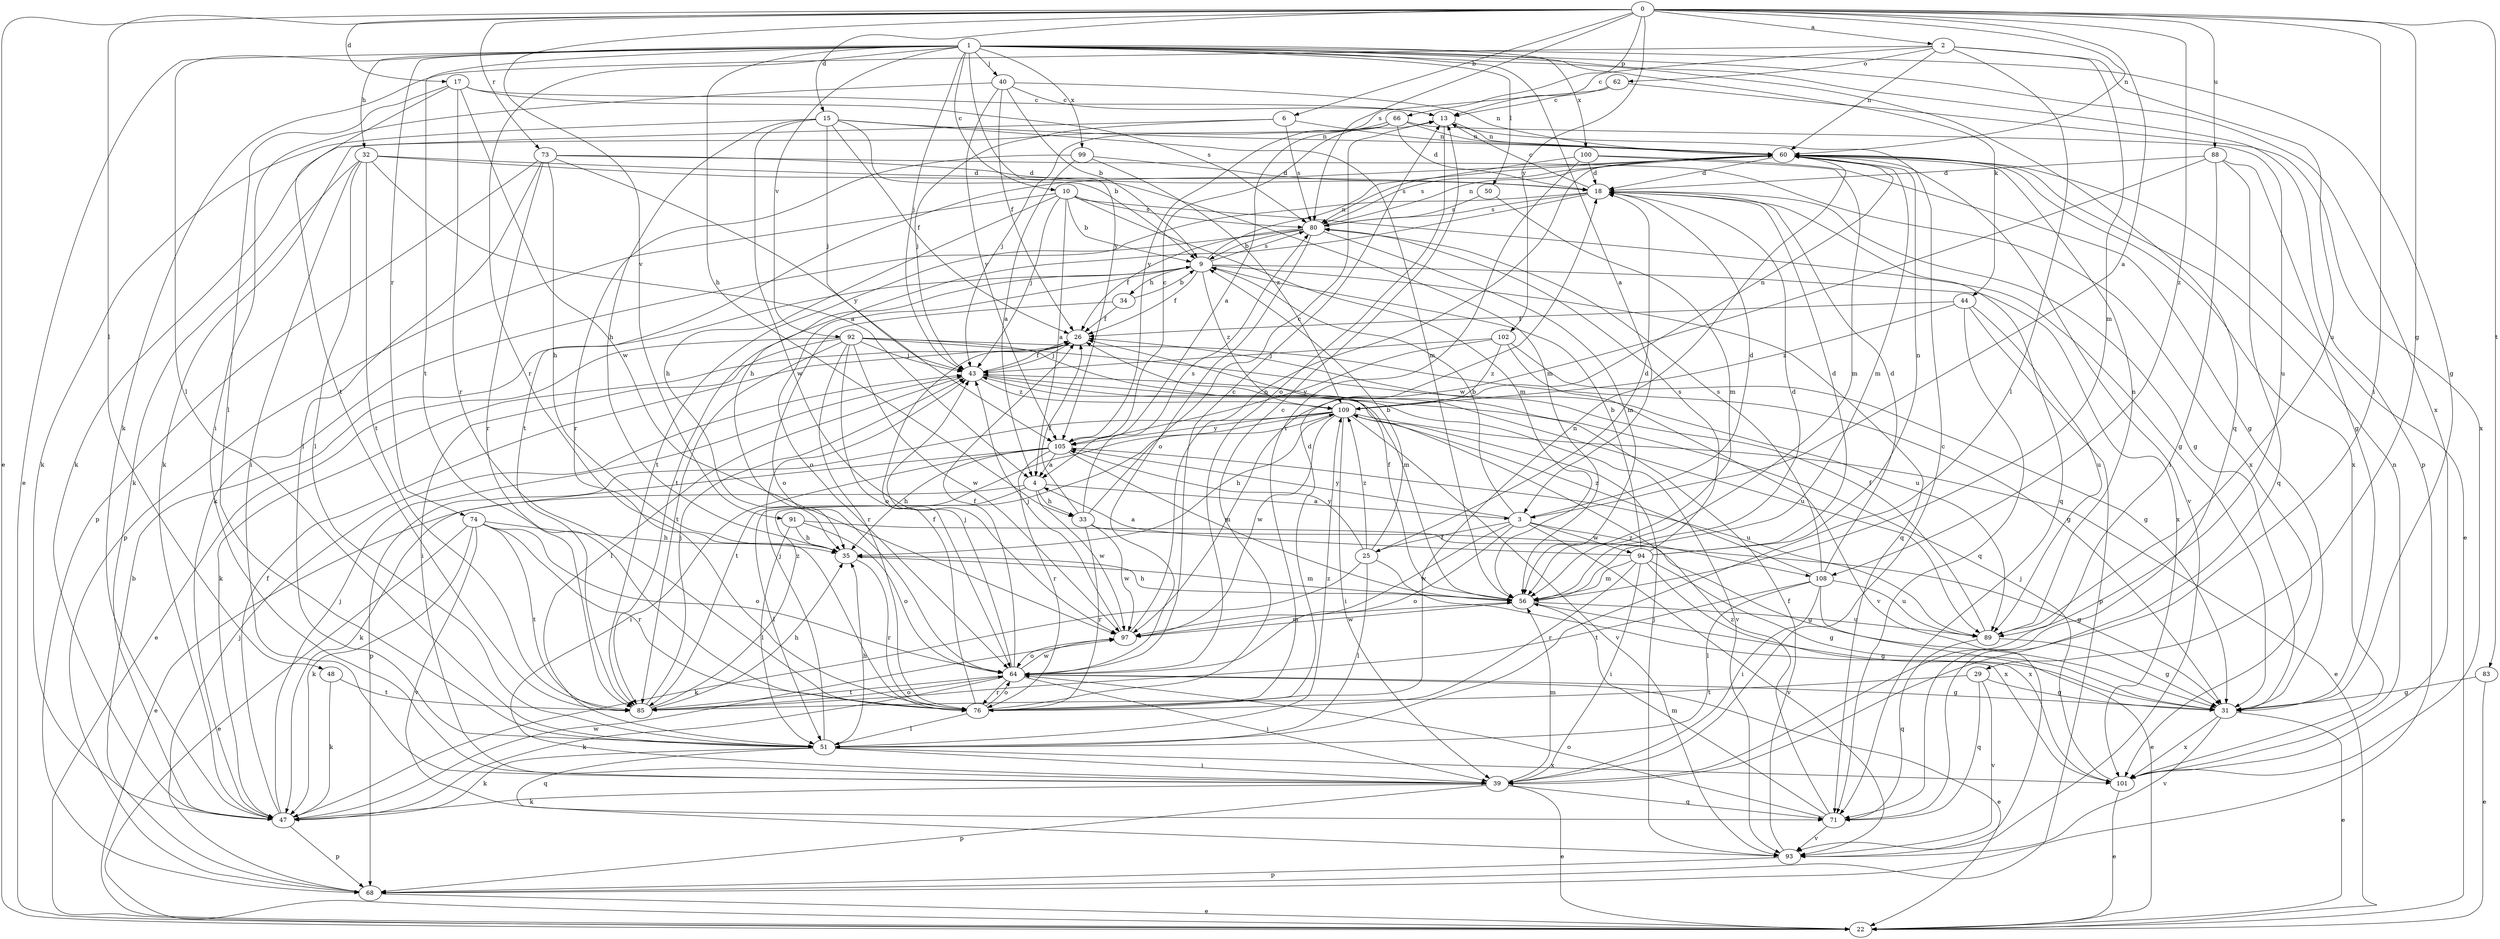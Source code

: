 strict digraph  {
0;
1;
2;
3;
4;
6;
9;
10;
13;
15;
17;
18;
22;
25;
26;
29;
31;
32;
33;
34;
35;
39;
40;
43;
44;
47;
48;
50;
51;
56;
60;
62;
64;
66;
68;
71;
73;
74;
76;
80;
83;
85;
88;
89;
91;
92;
93;
94;
97;
99;
100;
101;
102;
105;
108;
109;
0 -> 2  [label=a];
0 -> 3  [label=a];
0 -> 6  [label=b];
0 -> 15  [label=d];
0 -> 17  [label=d];
0 -> 22  [label=e];
0 -> 29  [label=g];
0 -> 39  [label=i];
0 -> 48  [label=l];
0 -> 60  [label=n];
0 -> 66  [label=p];
0 -> 73  [label=r];
0 -> 80  [label=s];
0 -> 83  [label=t];
0 -> 88  [label=u];
0 -> 91  [label=v];
0 -> 102  [label=y];
0 -> 108  [label=z];
1 -> 3  [label=a];
1 -> 10  [label=c];
1 -> 22  [label=e];
1 -> 31  [label=g];
1 -> 32  [label=h];
1 -> 33  [label=h];
1 -> 40  [label=j];
1 -> 43  [label=j];
1 -> 44  [label=k];
1 -> 50  [label=l];
1 -> 51  [label=l];
1 -> 68  [label=p];
1 -> 71  [label=q];
1 -> 74  [label=r];
1 -> 76  [label=r];
1 -> 85  [label=t];
1 -> 92  [label=v];
1 -> 99  [label=x];
1 -> 100  [label=x];
1 -> 101  [label=x];
1 -> 105  [label=y];
2 -> 13  [label=c];
2 -> 47  [label=k];
2 -> 51  [label=l];
2 -> 56  [label=m];
2 -> 60  [label=n];
2 -> 62  [label=o];
2 -> 89  [label=u];
3 -> 9  [label=b];
3 -> 18  [label=d];
3 -> 25  [label=f];
3 -> 64  [label=o];
3 -> 93  [label=v];
3 -> 94  [label=w];
3 -> 97  [label=w];
3 -> 105  [label=y];
3 -> 108  [label=z];
4 -> 3  [label=a];
4 -> 22  [label=e];
4 -> 33  [label=h];
4 -> 51  [label=l];
4 -> 97  [label=w];
6 -> 43  [label=j];
6 -> 47  [label=k];
6 -> 60  [label=n];
6 -> 80  [label=s];
9 -> 26  [label=f];
9 -> 34  [label=h];
9 -> 60  [label=n];
9 -> 64  [label=o];
9 -> 71  [label=q];
9 -> 80  [label=s];
9 -> 85  [label=t];
9 -> 101  [label=x];
9 -> 109  [label=z];
10 -> 4  [label=a];
10 -> 9  [label=b];
10 -> 31  [label=g];
10 -> 35  [label=h];
10 -> 43  [label=j];
10 -> 56  [label=m];
10 -> 68  [label=p];
10 -> 80  [label=s];
13 -> 60  [label=n];
13 -> 64  [label=o];
15 -> 9  [label=b];
15 -> 26  [label=f];
15 -> 35  [label=h];
15 -> 43  [label=j];
15 -> 47  [label=k];
15 -> 56  [label=m];
15 -> 60  [label=n];
15 -> 97  [label=w];
17 -> 13  [label=c];
17 -> 51  [label=l];
17 -> 76  [label=r];
17 -> 80  [label=s];
17 -> 85  [label=t];
17 -> 97  [label=w];
18 -> 13  [label=c];
18 -> 31  [label=g];
18 -> 35  [label=h];
18 -> 47  [label=k];
18 -> 71  [label=q];
18 -> 80  [label=s];
25 -> 9  [label=b];
25 -> 18  [label=d];
25 -> 47  [label=k];
25 -> 51  [label=l];
25 -> 101  [label=x];
25 -> 105  [label=y];
25 -> 109  [label=z];
26 -> 43  [label=j];
26 -> 47  [label=k];
29 -> 31  [label=g];
29 -> 71  [label=q];
29 -> 85  [label=t];
29 -> 93  [label=v];
31 -> 22  [label=e];
31 -> 93  [label=v];
31 -> 101  [label=x];
32 -> 4  [label=a];
32 -> 18  [label=d];
32 -> 39  [label=i];
32 -> 47  [label=k];
32 -> 51  [label=l];
32 -> 56  [label=m];
32 -> 85  [label=t];
33 -> 13  [label=c];
33 -> 26  [label=f];
33 -> 31  [label=g];
33 -> 76  [label=r];
33 -> 80  [label=s];
33 -> 97  [label=w];
34 -> 9  [label=b];
34 -> 26  [label=f];
34 -> 64  [label=o];
35 -> 56  [label=m];
35 -> 76  [label=r];
39 -> 13  [label=c];
39 -> 22  [label=e];
39 -> 47  [label=k];
39 -> 56  [label=m];
39 -> 68  [label=p];
39 -> 71  [label=q];
40 -> 9  [label=b];
40 -> 13  [label=c];
40 -> 26  [label=f];
40 -> 39  [label=i];
40 -> 60  [label=n];
40 -> 105  [label=y];
43 -> 26  [label=f];
43 -> 51  [label=l];
43 -> 89  [label=u];
43 -> 93  [label=v];
43 -> 109  [label=z];
44 -> 26  [label=f];
44 -> 68  [label=p];
44 -> 71  [label=q];
44 -> 89  [label=u];
44 -> 109  [label=z];
47 -> 26  [label=f];
47 -> 43  [label=j];
47 -> 68  [label=p];
47 -> 97  [label=w];
48 -> 47  [label=k];
48 -> 85  [label=t];
50 -> 56  [label=m];
50 -> 80  [label=s];
51 -> 35  [label=h];
51 -> 39  [label=i];
51 -> 43  [label=j];
51 -> 47  [label=k];
51 -> 71  [label=q];
51 -> 101  [label=x];
51 -> 109  [label=z];
56 -> 18  [label=d];
56 -> 26  [label=f];
56 -> 31  [label=g];
56 -> 35  [label=h];
56 -> 89  [label=u];
56 -> 97  [label=w];
60 -> 18  [label=d];
60 -> 22  [label=e];
60 -> 56  [label=m];
60 -> 80  [label=s];
60 -> 85  [label=t];
60 -> 93  [label=v];
60 -> 101  [label=x];
62 -> 13  [label=c];
62 -> 101  [label=x];
62 -> 105  [label=y];
64 -> 13  [label=c];
64 -> 22  [label=e];
64 -> 26  [label=f];
64 -> 31  [label=g];
64 -> 39  [label=i];
64 -> 43  [label=j];
64 -> 47  [label=k];
64 -> 76  [label=r];
64 -> 85  [label=t];
64 -> 97  [label=w];
66 -> 4  [label=a];
66 -> 18  [label=d];
66 -> 43  [label=j];
66 -> 47  [label=k];
66 -> 60  [label=n];
66 -> 89  [label=u];
68 -> 9  [label=b];
68 -> 22  [label=e];
68 -> 43  [label=j];
71 -> 56  [label=m];
71 -> 64  [label=o];
71 -> 93  [label=v];
71 -> 109  [label=z];
73 -> 18  [label=d];
73 -> 35  [label=h];
73 -> 51  [label=l];
73 -> 68  [label=p];
73 -> 76  [label=r];
73 -> 101  [label=x];
73 -> 105  [label=y];
74 -> 22  [label=e];
74 -> 35  [label=h];
74 -> 47  [label=k];
74 -> 64  [label=o];
74 -> 76  [label=r];
74 -> 85  [label=t];
74 -> 93  [label=v];
76 -> 13  [label=c];
76 -> 18  [label=d];
76 -> 26  [label=f];
76 -> 51  [label=l];
76 -> 60  [label=n];
76 -> 64  [label=o];
80 -> 9  [label=b];
80 -> 26  [label=f];
80 -> 56  [label=m];
80 -> 60  [label=n];
80 -> 64  [label=o];
80 -> 85  [label=t];
83 -> 22  [label=e];
83 -> 31  [label=g];
85 -> 35  [label=h];
85 -> 43  [label=j];
85 -> 64  [label=o];
85 -> 109  [label=z];
88 -> 18  [label=d];
88 -> 31  [label=g];
88 -> 39  [label=i];
88 -> 71  [label=q];
88 -> 97  [label=w];
89 -> 26  [label=f];
89 -> 31  [label=g];
89 -> 60  [label=n];
89 -> 71  [label=q];
91 -> 31  [label=g];
91 -> 35  [label=h];
91 -> 51  [label=l];
91 -> 64  [label=o];
92 -> 22  [label=e];
92 -> 31  [label=g];
92 -> 39  [label=i];
92 -> 43  [label=j];
92 -> 56  [label=m];
92 -> 64  [label=o];
92 -> 76  [label=r];
92 -> 85  [label=t];
92 -> 89  [label=u];
92 -> 97  [label=w];
93 -> 26  [label=f];
93 -> 43  [label=j];
93 -> 68  [label=p];
94 -> 4  [label=a];
94 -> 9  [label=b];
94 -> 18  [label=d];
94 -> 31  [label=g];
94 -> 39  [label=i];
94 -> 56  [label=m];
94 -> 60  [label=n];
94 -> 76  [label=r];
94 -> 80  [label=s];
94 -> 101  [label=x];
97 -> 43  [label=j];
97 -> 56  [label=m];
97 -> 60  [label=n];
97 -> 64  [label=o];
99 -> 4  [label=a];
99 -> 18  [label=d];
99 -> 76  [label=r];
99 -> 109  [label=z];
100 -> 18  [label=d];
100 -> 31  [label=g];
100 -> 56  [label=m];
100 -> 76  [label=r];
100 -> 80  [label=s];
101 -> 22  [label=e];
101 -> 43  [label=j];
101 -> 60  [label=n];
102 -> 31  [label=g];
102 -> 43  [label=j];
102 -> 93  [label=v];
102 -> 105  [label=y];
102 -> 109  [label=z];
105 -> 4  [label=a];
105 -> 13  [label=c];
105 -> 35  [label=h];
105 -> 39  [label=i];
105 -> 47  [label=k];
105 -> 56  [label=m];
105 -> 76  [label=r];
105 -> 89  [label=u];
108 -> 18  [label=d];
108 -> 22  [label=e];
108 -> 39  [label=i];
108 -> 51  [label=l];
108 -> 80  [label=s];
108 -> 85  [label=t];
108 -> 89  [label=u];
108 -> 109  [label=z];
109 -> 22  [label=e];
109 -> 35  [label=h];
109 -> 39  [label=i];
109 -> 60  [label=n];
109 -> 68  [label=p];
109 -> 85  [label=t];
109 -> 93  [label=v];
109 -> 97  [label=w];
109 -> 105  [label=y];
}
